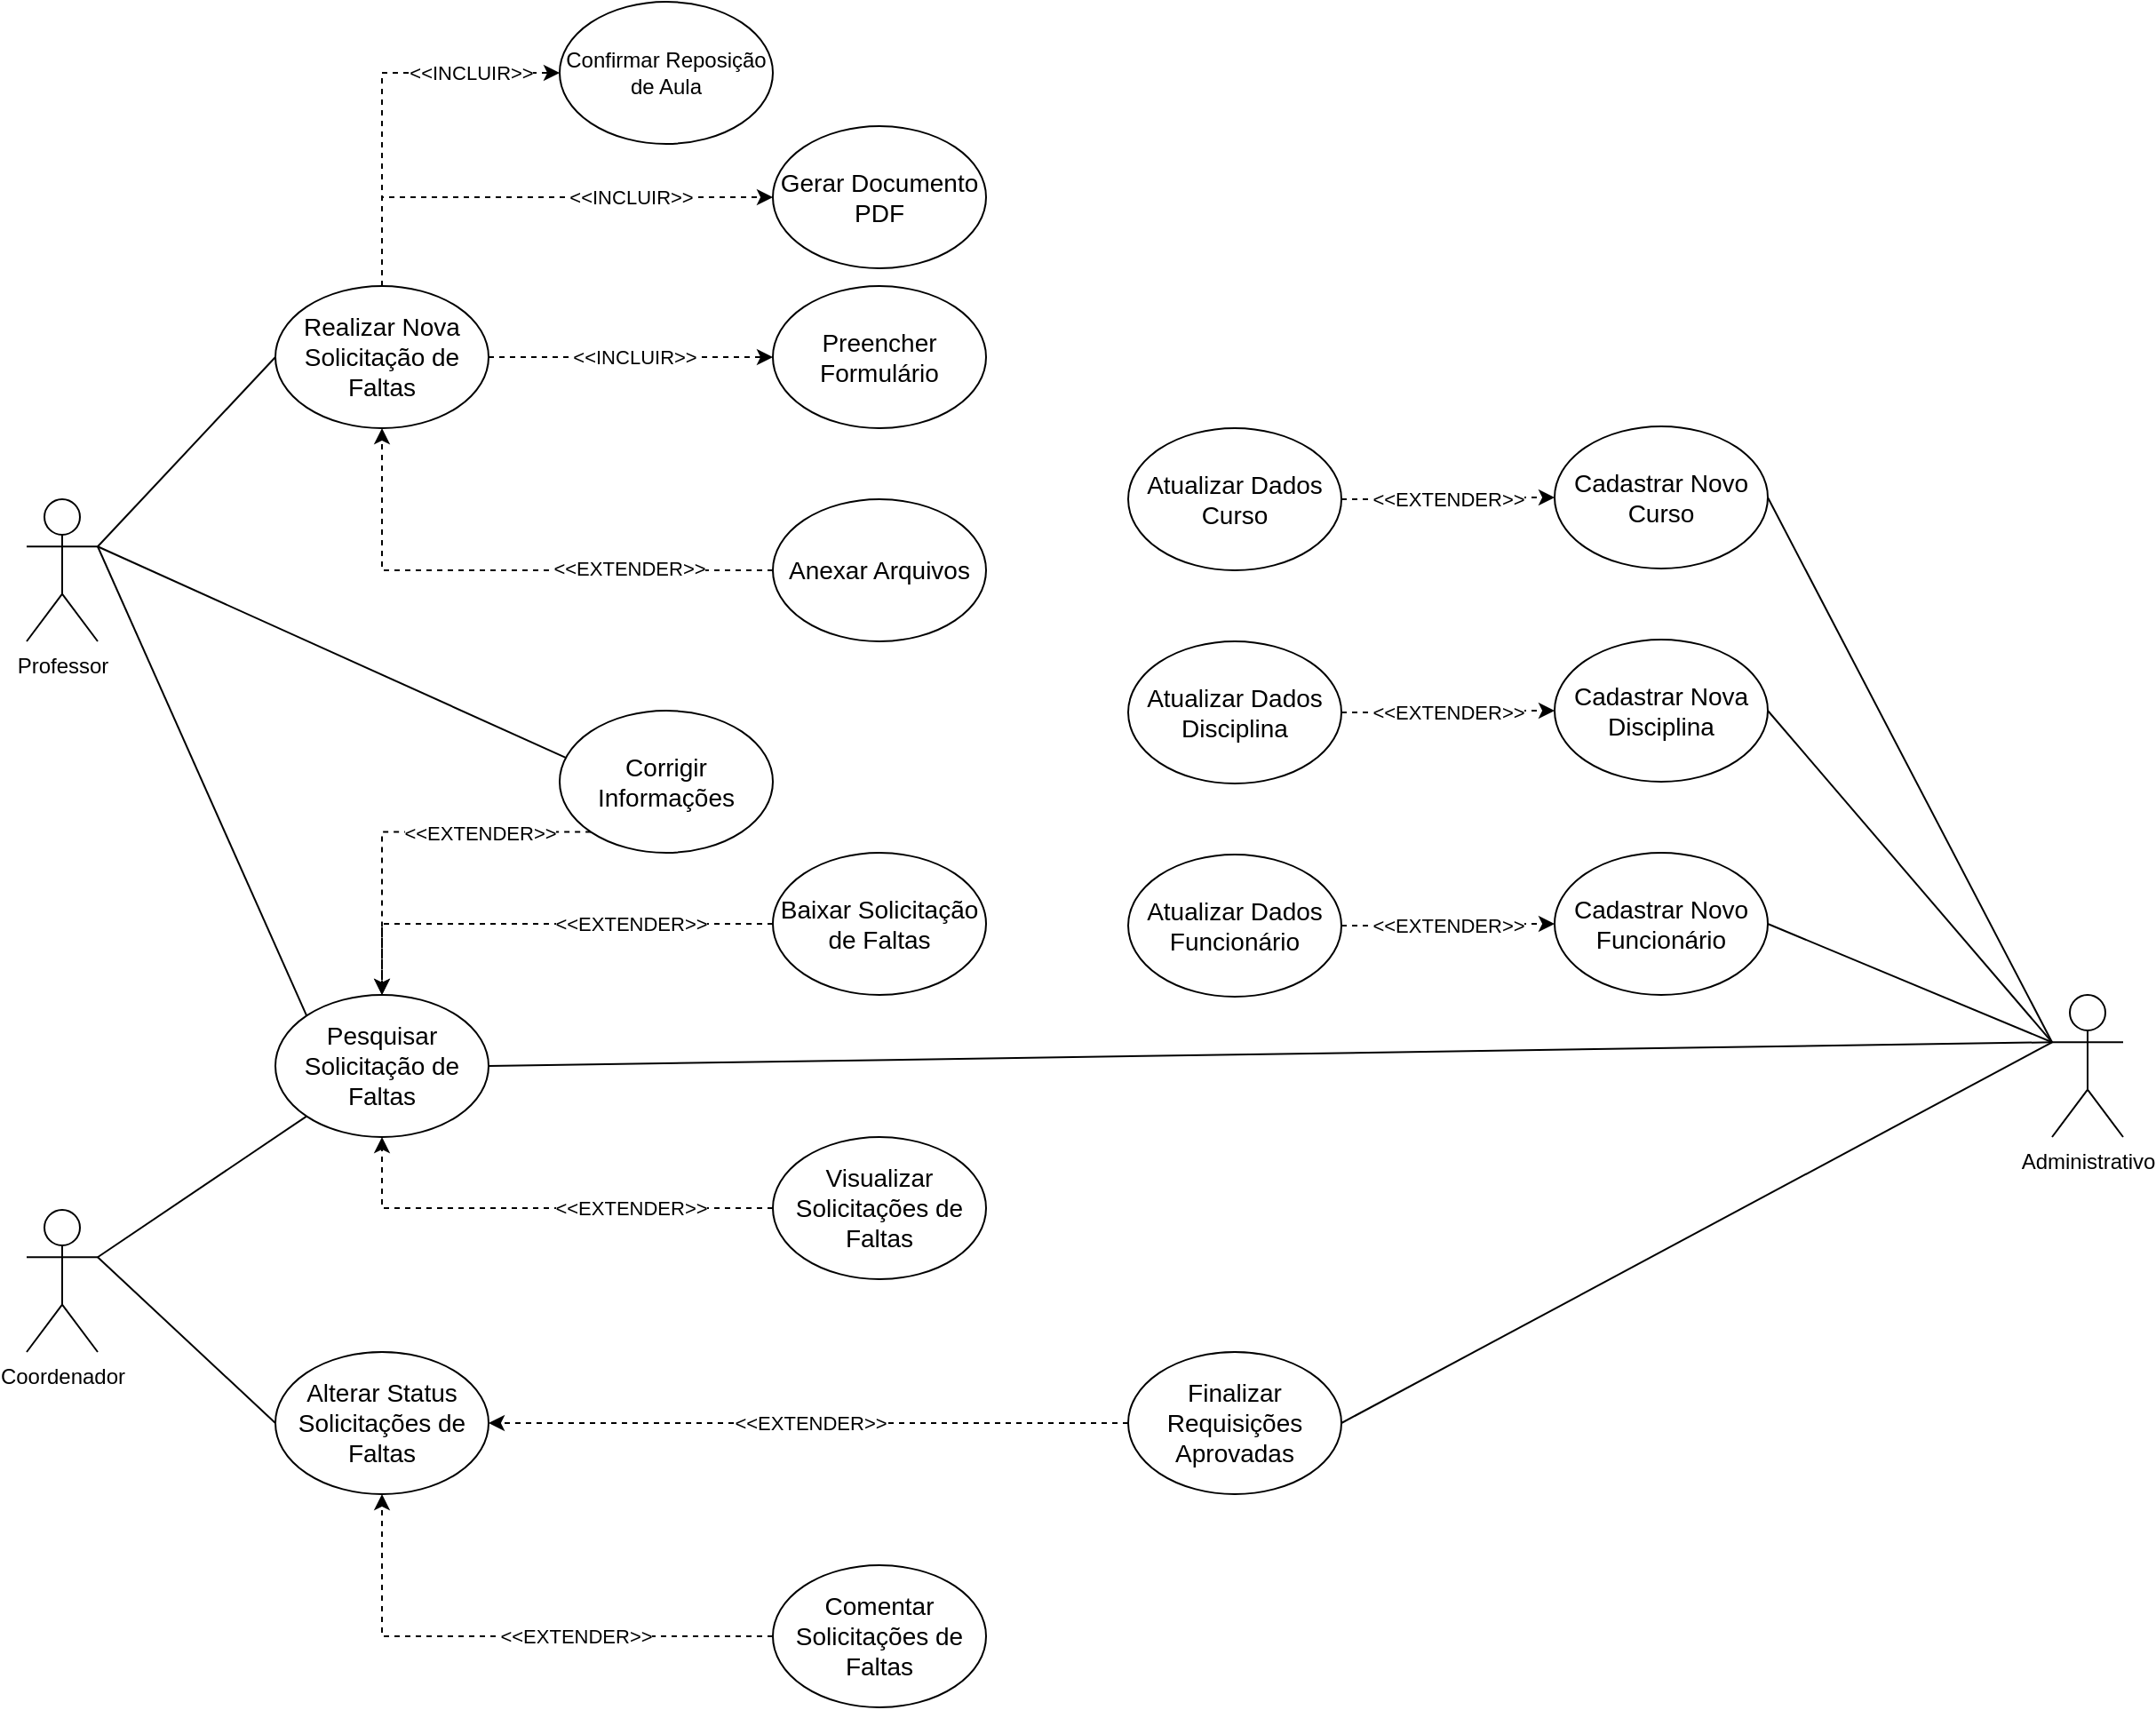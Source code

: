 <mxfile version="24.7.16">
  <diagram name="Page-1" id="YOdv3uzsB7qJg7rPz8nD">
    <mxGraphModel dx="4097" dy="2109" grid="1" gridSize="10" guides="1" tooltips="1" connect="1" arrows="1" fold="1" page="1" pageScale="1" pageWidth="850" pageHeight="1100" background="none" math="0" shadow="0">
      <root>
        <mxCell id="0" />
        <mxCell id="1" parent="0" />
        <mxCell id="69lMO64Vux8GE26bY3g2-107" style="rounded=0;orthogonalLoop=1;jettySize=auto;html=1;exitX=1;exitY=0.333;exitDx=0;exitDy=0;exitPerimeter=0;entryX=0;entryY=0.5;entryDx=0;entryDy=0;endArrow=none;endFill=0;" edge="1" parent="1" source="69lMO64Vux8GE26bY3g2-75" target="69lMO64Vux8GE26bY3g2-82">
          <mxGeometry relative="1" as="geometry" />
        </mxCell>
        <mxCell id="69lMO64Vux8GE26bY3g2-127" style="rounded=0;orthogonalLoop=1;jettySize=auto;html=1;exitX=1;exitY=0.333;exitDx=0;exitDy=0;exitPerimeter=0;entryX=0;entryY=0;entryDx=0;entryDy=0;startArrow=none;startFill=0;endArrow=none;endFill=0;" edge="1" parent="1" source="69lMO64Vux8GE26bY3g2-75" target="69lMO64Vux8GE26bY3g2-109">
          <mxGeometry relative="1" as="geometry" />
        </mxCell>
        <mxCell id="69lMO64Vux8GE26bY3g2-137" style="rounded=0;orthogonalLoop=1;jettySize=auto;html=1;exitX=1;exitY=0.333;exitDx=0;exitDy=0;exitPerimeter=0;entryX=0.035;entryY=0.335;entryDx=0;entryDy=0;endArrow=none;endFill=0;entryPerimeter=0;" edge="1" parent="1" source="69lMO64Vux8GE26bY3g2-75" target="69lMO64Vux8GE26bY3g2-99">
          <mxGeometry relative="1" as="geometry" />
        </mxCell>
        <mxCell id="69lMO64Vux8GE26bY3g2-75" value="Professor" style="shape=umlActor;verticalLabelPosition=bottom;verticalAlign=top;html=1;outlineConnect=0;" vertex="1" parent="1">
          <mxGeometry x="860" y="290" width="40" height="80" as="geometry" />
        </mxCell>
        <mxCell id="69lMO64Vux8GE26bY3g2-76" style="rounded=0;orthogonalLoop=1;jettySize=auto;html=1;exitX=1;exitY=0.5;exitDx=0;exitDy=0;entryX=0;entryY=0.5;entryDx=0;entryDy=0;dashed=1;" edge="1" source="69lMO64Vux8GE26bY3g2-82" target="69lMO64Vux8GE26bY3g2-83" parent="1">
          <mxGeometry relative="1" as="geometry" />
        </mxCell>
        <mxCell id="69lMO64Vux8GE26bY3g2-77" value="&amp;lt;&amp;lt;INCLUIR&amp;gt;&amp;gt;" style="edgeLabel;html=1;align=center;verticalAlign=middle;resizable=0;points=[];" vertex="1" connectable="0" parent="69lMO64Vux8GE26bY3g2-76">
          <mxGeometry x="0.068" y="-2" relative="1" as="geometry">
            <mxPoint x="-4" y="-2" as="offset" />
          </mxGeometry>
        </mxCell>
        <mxCell id="69lMO64Vux8GE26bY3g2-93" style="edgeStyle=orthogonalEdgeStyle;rounded=0;orthogonalLoop=1;jettySize=auto;html=1;exitX=0.5;exitY=0;exitDx=0;exitDy=0;entryX=0;entryY=0.5;entryDx=0;entryDy=0;dashed=1;" edge="1" parent="1" source="69lMO64Vux8GE26bY3g2-82" target="69lMO64Vux8GE26bY3g2-92">
          <mxGeometry relative="1" as="geometry" />
        </mxCell>
        <mxCell id="69lMO64Vux8GE26bY3g2-94" value="&amp;lt;&amp;lt;INCLUIR&amp;gt;&amp;gt;" style="edgeLabel;html=1;align=center;verticalAlign=middle;resizable=0;points=[];" vertex="1" connectable="0" parent="69lMO64Vux8GE26bY3g2-93">
          <mxGeometry x="0.272" y="-3" relative="1" as="geometry">
            <mxPoint x="18" y="-3" as="offset" />
          </mxGeometry>
        </mxCell>
        <mxCell id="69lMO64Vux8GE26bY3g2-96" style="edgeStyle=orthogonalEdgeStyle;rounded=0;orthogonalLoop=1;jettySize=auto;html=1;exitX=0.5;exitY=0;exitDx=0;exitDy=0;entryX=0;entryY=0.5;entryDx=0;entryDy=0;dashed=1;" edge="1" parent="1" source="69lMO64Vux8GE26bY3g2-82" target="69lMO64Vux8GE26bY3g2-95">
          <mxGeometry relative="1" as="geometry" />
        </mxCell>
        <mxCell id="69lMO64Vux8GE26bY3g2-97" value="&amp;lt;&amp;lt;INCLUIR&amp;gt;&amp;gt;" style="edgeLabel;html=1;align=center;verticalAlign=middle;resizable=0;points=[];" vertex="1" connectable="0" parent="69lMO64Vux8GE26bY3g2-96">
          <mxGeometry x="0.461" relative="1" as="geometry">
            <mxPoint x="9" as="offset" />
          </mxGeometry>
        </mxCell>
        <mxCell id="69lMO64Vux8GE26bY3g2-82" value="&lt;font style=&quot;font-size: 14px;&quot;&gt;Realizar Nova Solicitação de Faltas&lt;/font&gt;" style="ellipse;whiteSpace=wrap;html=1;" vertex="1" parent="1">
          <mxGeometry x="1000" y="170" width="120" height="80" as="geometry" />
        </mxCell>
        <mxCell id="69lMO64Vux8GE26bY3g2-83" value="&lt;font style=&quot;font-size: 14px;&quot;&gt;Preencher Formulário&lt;/font&gt;" style="ellipse;whiteSpace=wrap;html=1;" vertex="1" parent="1">
          <mxGeometry x="1280" y="170" width="120" height="80" as="geometry" />
        </mxCell>
        <mxCell id="69lMO64Vux8GE26bY3g2-92" value="&lt;font style=&quot;font-size: 14px;&quot;&gt;Gerar Documento PDF&lt;/font&gt;" style="ellipse;whiteSpace=wrap;html=1;" vertex="1" parent="1">
          <mxGeometry x="1280" y="80" width="120" height="80" as="geometry" />
        </mxCell>
        <mxCell id="69lMO64Vux8GE26bY3g2-95" value="&lt;font style=&quot;font-size: 12px;&quot;&gt;Confirmar Reposição de Aula&lt;/font&gt;" style="ellipse;whiteSpace=wrap;html=1;" vertex="1" parent="1">
          <mxGeometry x="1160" y="10" width="120" height="80" as="geometry" />
        </mxCell>
        <mxCell id="69lMO64Vux8GE26bY3g2-101" style="edgeStyle=orthogonalEdgeStyle;rounded=0;orthogonalLoop=1;jettySize=auto;html=1;exitX=0;exitY=0.5;exitDx=0;exitDy=0;entryX=0.5;entryY=1;entryDx=0;entryDy=0;dashed=1;" edge="1" parent="1" source="69lMO64Vux8GE26bY3g2-98" target="69lMO64Vux8GE26bY3g2-82">
          <mxGeometry relative="1" as="geometry" />
        </mxCell>
        <mxCell id="69lMO64Vux8GE26bY3g2-104" value="&amp;lt;&amp;lt;EXTENDER&amp;gt;&amp;gt;" style="edgeLabel;html=1;align=center;verticalAlign=middle;resizable=0;points=[];" vertex="1" connectable="0" parent="69lMO64Vux8GE26bY3g2-101">
          <mxGeometry x="-0.458" y="-1" relative="1" as="geometry">
            <mxPoint as="offset" />
          </mxGeometry>
        </mxCell>
        <mxCell id="69lMO64Vux8GE26bY3g2-98" value="&lt;font style=&quot;font-size: 14px;&quot;&gt;Anexar Arquivos&lt;/font&gt;" style="ellipse;whiteSpace=wrap;html=1;" vertex="1" parent="1">
          <mxGeometry x="1280" y="290" width="120" height="80" as="geometry" />
        </mxCell>
        <mxCell id="69lMO64Vux8GE26bY3g2-102" style="edgeStyle=orthogonalEdgeStyle;rounded=0;orthogonalLoop=1;jettySize=auto;html=1;exitX=0;exitY=1;exitDx=0;exitDy=0;entryX=0.5;entryY=0;entryDx=0;entryDy=0;dashed=1;" edge="1" parent="1" source="69lMO64Vux8GE26bY3g2-99" target="69lMO64Vux8GE26bY3g2-109">
          <mxGeometry relative="1" as="geometry" />
        </mxCell>
        <mxCell id="69lMO64Vux8GE26bY3g2-105" value="&amp;lt;&amp;lt;EXTENDER&amp;gt;&amp;gt;" style="edgeLabel;html=1;align=center;verticalAlign=middle;resizable=0;points=[];" vertex="1" connectable="0" parent="69lMO64Vux8GE26bY3g2-102">
          <mxGeometry x="-0.506" relative="1" as="geometry">
            <mxPoint x="-11" as="offset" />
          </mxGeometry>
        </mxCell>
        <mxCell id="69lMO64Vux8GE26bY3g2-99" value="&lt;font style=&quot;font-size: 14px;&quot;&gt;Corrigir Informações&lt;/font&gt;" style="ellipse;whiteSpace=wrap;html=1;" vertex="1" parent="1">
          <mxGeometry x="1160" y="409" width="120" height="80" as="geometry" />
        </mxCell>
        <mxCell id="69lMO64Vux8GE26bY3g2-117" style="rounded=0;orthogonalLoop=1;jettySize=auto;html=1;exitX=1;exitY=0.333;exitDx=0;exitDy=0;exitPerimeter=0;entryX=0;entryY=1;entryDx=0;entryDy=0;endArrow=none;endFill=0;" edge="1" parent="1" source="69lMO64Vux8GE26bY3g2-108" target="69lMO64Vux8GE26bY3g2-109">
          <mxGeometry relative="1" as="geometry" />
        </mxCell>
        <mxCell id="69lMO64Vux8GE26bY3g2-119" style="rounded=0;orthogonalLoop=1;jettySize=auto;html=1;exitX=1;exitY=0.333;exitDx=0;exitDy=0;exitPerimeter=0;entryX=0;entryY=0.5;entryDx=0;entryDy=0;endArrow=none;endFill=0;" edge="1" parent="1" source="69lMO64Vux8GE26bY3g2-108" target="69lMO64Vux8GE26bY3g2-118">
          <mxGeometry relative="1" as="geometry" />
        </mxCell>
        <mxCell id="69lMO64Vux8GE26bY3g2-108" value="Coordenador" style="shape=umlActor;verticalLabelPosition=bottom;verticalAlign=top;html=1;outlineConnect=0;" vertex="1" parent="1">
          <mxGeometry x="860" y="690" width="40" height="80" as="geometry" />
        </mxCell>
        <mxCell id="69lMO64Vux8GE26bY3g2-109" value="&lt;span style=&quot;font-size: 14px;&quot;&gt;Pesquisar Solicitação de Faltas&lt;/span&gt;" style="ellipse;whiteSpace=wrap;html=1;" vertex="1" parent="1">
          <mxGeometry x="1000" y="569" width="120" height="80" as="geometry" />
        </mxCell>
        <mxCell id="69lMO64Vux8GE26bY3g2-112" style="rounded=0;orthogonalLoop=1;jettySize=auto;html=1;exitX=0;exitY=0.5;exitDx=0;exitDy=0;dashed=1;entryX=0.5;entryY=0;entryDx=0;entryDy=0;edgeStyle=orthogonalEdgeStyle;" edge="1" parent="1" source="69lMO64Vux8GE26bY3g2-111" target="69lMO64Vux8GE26bY3g2-109">
          <mxGeometry relative="1" as="geometry" />
        </mxCell>
        <mxCell id="69lMO64Vux8GE26bY3g2-113" value="&amp;lt;&amp;lt;EXTENDER&amp;gt;&amp;gt;" style="edgeLabel;html=1;align=center;verticalAlign=middle;resizable=0;points=[];" vertex="1" connectable="0" parent="69lMO64Vux8GE26bY3g2-112">
          <mxGeometry x="-0.216" relative="1" as="geometry">
            <mxPoint x="22" as="offset" />
          </mxGeometry>
        </mxCell>
        <mxCell id="69lMO64Vux8GE26bY3g2-111" value="&lt;span style=&quot;font-size: 14px;&quot;&gt;Baixar Solicitação de Faltas&lt;/span&gt;" style="ellipse;whiteSpace=wrap;html=1;" vertex="1" parent="1">
          <mxGeometry x="1280" y="489" width="120" height="80" as="geometry" />
        </mxCell>
        <mxCell id="69lMO64Vux8GE26bY3g2-115" style="edgeStyle=orthogonalEdgeStyle;rounded=0;orthogonalLoop=1;jettySize=auto;html=1;exitX=0;exitY=0.5;exitDx=0;exitDy=0;entryX=0.5;entryY=1;entryDx=0;entryDy=0;dashed=1;" edge="1" parent="1" source="69lMO64Vux8GE26bY3g2-114" target="69lMO64Vux8GE26bY3g2-109">
          <mxGeometry relative="1" as="geometry" />
        </mxCell>
        <mxCell id="69lMO64Vux8GE26bY3g2-116" value="&amp;lt;&amp;lt;EXTENDER&amp;gt;&amp;gt;" style="edgeLabel;html=1;align=center;verticalAlign=middle;resizable=0;points=[];" vertex="1" connectable="0" parent="69lMO64Vux8GE26bY3g2-115">
          <mxGeometry x="-0.304" y="2" relative="1" as="geometry">
            <mxPoint x="10" y="-2" as="offset" />
          </mxGeometry>
        </mxCell>
        <mxCell id="69lMO64Vux8GE26bY3g2-114" value="&lt;span style=&quot;font-size: 14px;&quot;&gt;Visualizar Solicitações de Faltas&lt;/span&gt;" style="ellipse;whiteSpace=wrap;html=1;" vertex="1" parent="1">
          <mxGeometry x="1280" y="649" width="120" height="80" as="geometry" />
        </mxCell>
        <mxCell id="69lMO64Vux8GE26bY3g2-118" value="&lt;span style=&quot;font-size: 14px;&quot;&gt;Alterar Status Solicitações de Faltas&lt;/span&gt;" style="ellipse;whiteSpace=wrap;html=1;" vertex="1" parent="1">
          <mxGeometry x="1000" y="770" width="120" height="80" as="geometry" />
        </mxCell>
        <mxCell id="69lMO64Vux8GE26bY3g2-121" style="edgeStyle=orthogonalEdgeStyle;rounded=0;orthogonalLoop=1;jettySize=auto;html=1;exitX=0;exitY=0.5;exitDx=0;exitDy=0;entryX=0.5;entryY=1;entryDx=0;entryDy=0;dashed=1;" edge="1" parent="1" source="69lMO64Vux8GE26bY3g2-120" target="69lMO64Vux8GE26bY3g2-118">
          <mxGeometry relative="1" as="geometry" />
        </mxCell>
        <mxCell id="69lMO64Vux8GE26bY3g2-122" value="&amp;lt;&amp;lt;EXTENDER&amp;gt;&amp;gt;" style="edgeLabel;html=1;align=center;verticalAlign=middle;resizable=0;points=[];" vertex="1" connectable="0" parent="69lMO64Vux8GE26bY3g2-121">
          <mxGeometry x="0.099" y="-1" relative="1" as="geometry">
            <mxPoint x="54" y="1" as="offset" />
          </mxGeometry>
        </mxCell>
        <mxCell id="69lMO64Vux8GE26bY3g2-120" value="&lt;span style=&quot;font-size: 14px;&quot;&gt;Comentar Solicitações de Faltas&lt;/span&gt;" style="ellipse;whiteSpace=wrap;html=1;" vertex="1" parent="1">
          <mxGeometry x="1280" y="890" width="120" height="80" as="geometry" />
        </mxCell>
        <mxCell id="69lMO64Vux8GE26bY3g2-129" style="rounded=0;orthogonalLoop=1;jettySize=auto;html=1;exitX=0;exitY=0.333;exitDx=0;exitDy=0;exitPerimeter=0;entryX=1;entryY=0.5;entryDx=0;entryDy=0;endArrow=none;endFill=0;" edge="1" parent="1" source="69lMO64Vux8GE26bY3g2-125" target="69lMO64Vux8GE26bY3g2-126">
          <mxGeometry relative="1" as="geometry" />
        </mxCell>
        <mxCell id="69lMO64Vux8GE26bY3g2-130" style="rounded=0;orthogonalLoop=1;jettySize=auto;html=1;exitX=0;exitY=0.333;exitDx=0;exitDy=0;exitPerimeter=0;entryX=1;entryY=0.5;entryDx=0;entryDy=0;endArrow=none;endFill=0;" edge="1" parent="1" source="69lMO64Vux8GE26bY3g2-125" target="69lMO64Vux8GE26bY3g2-109">
          <mxGeometry relative="1" as="geometry" />
        </mxCell>
        <mxCell id="69lMO64Vux8GE26bY3g2-147" style="rounded=0;orthogonalLoop=1;jettySize=auto;html=1;exitX=0;exitY=0.333;exitDx=0;exitDy=0;exitPerimeter=0;entryX=1;entryY=0.5;entryDx=0;entryDy=0;endArrow=none;endFill=0;" edge="1" parent="1" source="69lMO64Vux8GE26bY3g2-125" target="69lMO64Vux8GE26bY3g2-134">
          <mxGeometry relative="1" as="geometry" />
        </mxCell>
        <mxCell id="69lMO64Vux8GE26bY3g2-148" style="rounded=0;orthogonalLoop=1;jettySize=auto;html=1;exitX=0;exitY=0.333;exitDx=0;exitDy=0;exitPerimeter=0;entryX=1;entryY=0.5;entryDx=0;entryDy=0;endArrow=none;endFill=0;" edge="1" parent="1" source="69lMO64Vux8GE26bY3g2-125" target="69lMO64Vux8GE26bY3g2-138">
          <mxGeometry relative="1" as="geometry" />
        </mxCell>
        <mxCell id="69lMO64Vux8GE26bY3g2-149" style="rounded=0;orthogonalLoop=1;jettySize=auto;html=1;exitX=0;exitY=0.333;exitDx=0;exitDy=0;exitPerimeter=0;entryX=1;entryY=0.5;entryDx=0;entryDy=0;endArrow=none;endFill=0;" edge="1" parent="1" source="69lMO64Vux8GE26bY3g2-125" target="69lMO64Vux8GE26bY3g2-139">
          <mxGeometry relative="1" as="geometry" />
        </mxCell>
        <mxCell id="69lMO64Vux8GE26bY3g2-125" value="Administrativo" style="shape=umlActor;verticalLabelPosition=bottom;verticalAlign=top;html=1;outlineConnect=0;" vertex="1" parent="1">
          <mxGeometry x="2000" y="569" width="40" height="80" as="geometry" />
        </mxCell>
        <mxCell id="69lMO64Vux8GE26bY3g2-131" style="edgeStyle=orthogonalEdgeStyle;rounded=0;orthogonalLoop=1;jettySize=auto;html=1;exitX=0;exitY=0.5;exitDx=0;exitDy=0;entryX=1;entryY=0.5;entryDx=0;entryDy=0;dashed=1;" edge="1" parent="1" source="69lMO64Vux8GE26bY3g2-126" target="69lMO64Vux8GE26bY3g2-118">
          <mxGeometry relative="1" as="geometry" />
        </mxCell>
        <mxCell id="69lMO64Vux8GE26bY3g2-132" value="&amp;lt;&amp;lt;EXTENDER&amp;gt;&amp;gt;" style="edgeLabel;html=1;align=center;verticalAlign=middle;resizable=0;points=[];" vertex="1" connectable="0" parent="69lMO64Vux8GE26bY3g2-131">
          <mxGeometry x="0.131" relative="1" as="geometry">
            <mxPoint x="24" as="offset" />
          </mxGeometry>
        </mxCell>
        <mxCell id="69lMO64Vux8GE26bY3g2-126" value="&lt;span style=&quot;font-size: 14px;&quot;&gt;Finalizar Requisições Aprovadas&lt;/span&gt;" style="ellipse;whiteSpace=wrap;html=1;" vertex="1" parent="1">
          <mxGeometry x="1480" y="770" width="120" height="80" as="geometry" />
        </mxCell>
        <mxCell id="69lMO64Vux8GE26bY3g2-134" value="&lt;span style=&quot;font-size: 14px;&quot;&gt;Cadastrar Novo Funcionário&lt;/span&gt;" style="ellipse;whiteSpace=wrap;html=1;" vertex="1" parent="1">
          <mxGeometry x="1720" y="489" width="120" height="80" as="geometry" />
        </mxCell>
        <mxCell id="69lMO64Vux8GE26bY3g2-138" value="&lt;span style=&quot;font-size: 14px;&quot;&gt;Cadastrar Nova Disciplina&lt;/span&gt;" style="ellipse;whiteSpace=wrap;html=1;" vertex="1" parent="1">
          <mxGeometry x="1720" y="369" width="120" height="80" as="geometry" />
        </mxCell>
        <mxCell id="69lMO64Vux8GE26bY3g2-139" value="&lt;span style=&quot;font-size: 14px;&quot;&gt;Cadastrar Novo Curso&lt;/span&gt;" style="ellipse;whiteSpace=wrap;html=1;" vertex="1" parent="1">
          <mxGeometry x="1720" y="249" width="120" height="80" as="geometry" />
        </mxCell>
        <mxCell id="69lMO64Vux8GE26bY3g2-143" style="edgeStyle=orthogonalEdgeStyle;rounded=0;orthogonalLoop=1;jettySize=auto;html=1;exitX=1;exitY=0.5;exitDx=0;exitDy=0;entryX=0;entryY=0.5;entryDx=0;entryDy=0;dashed=1;" edge="1" parent="1" source="69lMO64Vux8GE26bY3g2-140" target="69lMO64Vux8GE26bY3g2-134">
          <mxGeometry relative="1" as="geometry" />
        </mxCell>
        <mxCell id="69lMO64Vux8GE26bY3g2-152" value="&amp;lt;&amp;lt;EXTENDER&amp;gt;&amp;gt;" style="edgeLabel;html=1;align=center;verticalAlign=middle;resizable=0;points=[];" vertex="1" connectable="0" parent="69lMO64Vux8GE26bY3g2-143">
          <mxGeometry x="-0.223" y="1" relative="1" as="geometry">
            <mxPoint x="13" y="1" as="offset" />
          </mxGeometry>
        </mxCell>
        <mxCell id="69lMO64Vux8GE26bY3g2-140" value="&lt;span style=&quot;font-size: 14px;&quot;&gt;Atualizar Dados Funcionário&lt;/span&gt;" style="ellipse;whiteSpace=wrap;html=1;" vertex="1" parent="1">
          <mxGeometry x="1480" y="490" width="120" height="80" as="geometry" />
        </mxCell>
        <mxCell id="69lMO64Vux8GE26bY3g2-145" style="edgeStyle=orthogonalEdgeStyle;rounded=0;orthogonalLoop=1;jettySize=auto;html=1;exitX=1;exitY=0.5;exitDx=0;exitDy=0;entryX=0;entryY=0.5;entryDx=0;entryDy=0;dashed=1;" edge="1" parent="1" source="69lMO64Vux8GE26bY3g2-141" target="69lMO64Vux8GE26bY3g2-138">
          <mxGeometry relative="1" as="geometry" />
        </mxCell>
        <mxCell id="69lMO64Vux8GE26bY3g2-151" value="&amp;lt;&amp;lt;EXTENDER&amp;gt;&amp;gt;" style="edgeLabel;html=1;align=center;verticalAlign=middle;resizable=0;points=[];" vertex="1" connectable="0" parent="69lMO64Vux8GE26bY3g2-145">
          <mxGeometry x="-0.239" relative="1" as="geometry">
            <mxPoint x="14" as="offset" />
          </mxGeometry>
        </mxCell>
        <mxCell id="69lMO64Vux8GE26bY3g2-141" value="&lt;span style=&quot;font-size: 14px;&quot;&gt;Atualizar Dados Disciplina&lt;/span&gt;" style="ellipse;whiteSpace=wrap;html=1;" vertex="1" parent="1">
          <mxGeometry x="1480" y="370" width="120" height="80" as="geometry" />
        </mxCell>
        <mxCell id="69lMO64Vux8GE26bY3g2-146" style="edgeStyle=orthogonalEdgeStyle;rounded=0;orthogonalLoop=1;jettySize=auto;html=1;exitX=1;exitY=0.5;exitDx=0;exitDy=0;entryX=0;entryY=0.5;entryDx=0;entryDy=0;dashed=1;" edge="1" parent="1" source="69lMO64Vux8GE26bY3g2-142" target="69lMO64Vux8GE26bY3g2-139">
          <mxGeometry relative="1" as="geometry" />
        </mxCell>
        <mxCell id="69lMO64Vux8GE26bY3g2-150" value="&amp;lt;&amp;lt;EXTENDER&amp;gt;&amp;gt;" style="edgeLabel;html=1;align=center;verticalAlign=middle;resizable=0;points=[];" vertex="1" connectable="0" parent="69lMO64Vux8GE26bY3g2-146">
          <mxGeometry x="-0.208" y="-3" relative="1" as="geometry">
            <mxPoint x="12" y="-3" as="offset" />
          </mxGeometry>
        </mxCell>
        <mxCell id="69lMO64Vux8GE26bY3g2-142" value="&lt;span style=&quot;font-size: 14px;&quot;&gt;Atualizar Dados Curso&lt;/span&gt;" style="ellipse;whiteSpace=wrap;html=1;" vertex="1" parent="1">
          <mxGeometry x="1480" y="250" width="120" height="80" as="geometry" />
        </mxCell>
      </root>
    </mxGraphModel>
  </diagram>
</mxfile>
